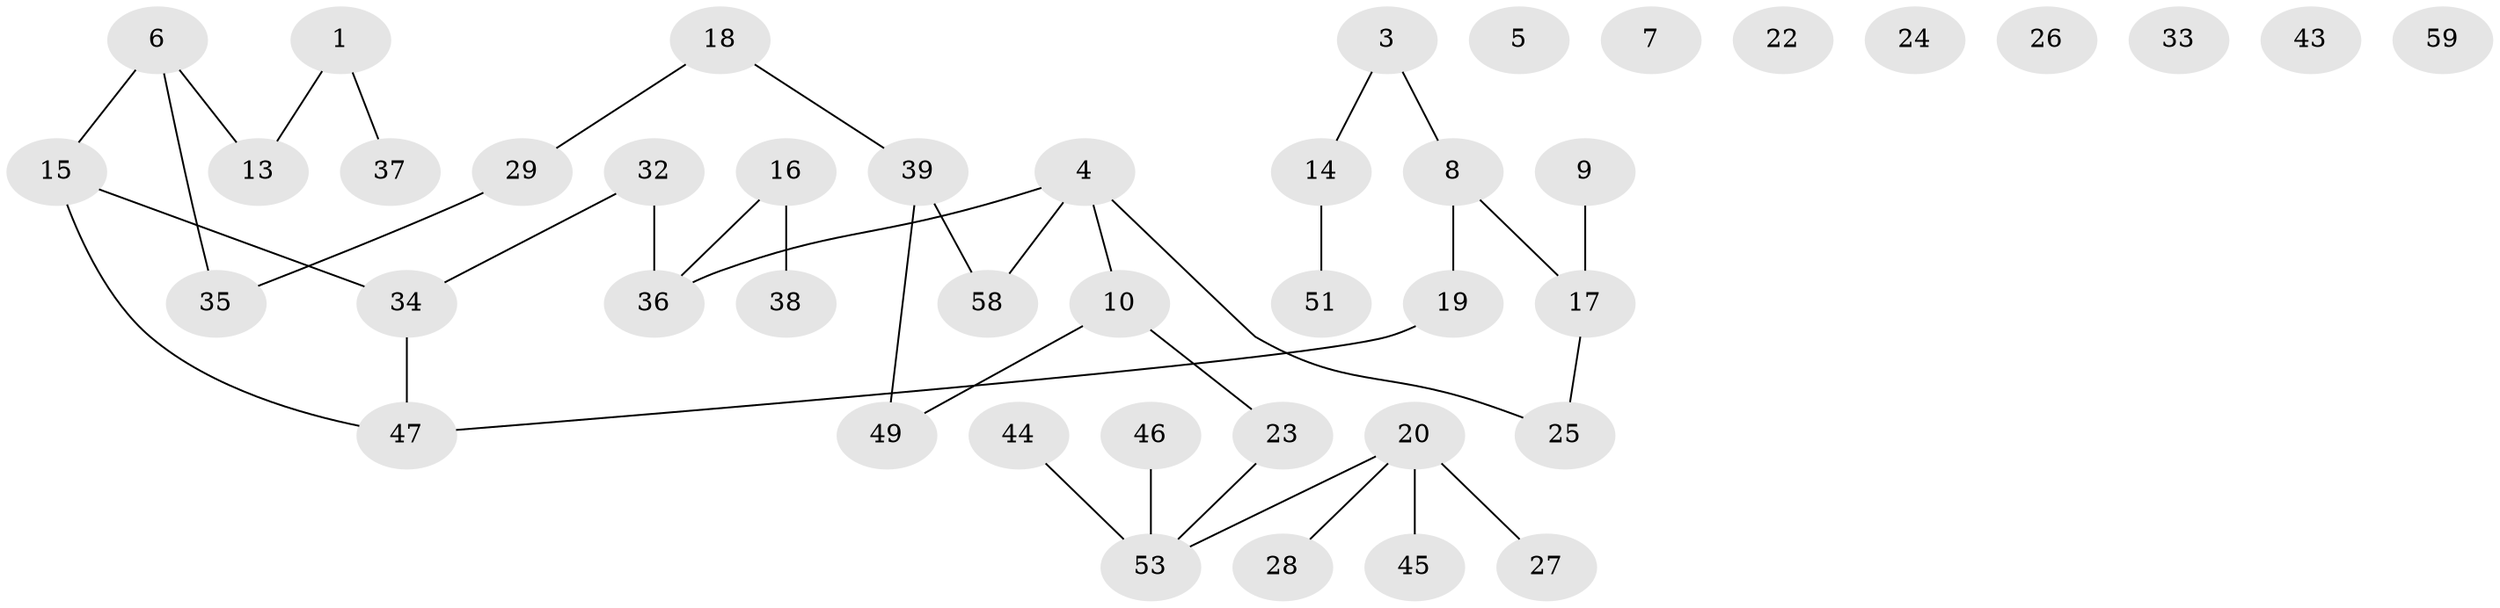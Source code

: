 // original degree distribution, {2: 0.3709677419354839, 4: 0.08064516129032258, 0: 0.12903225806451613, 1: 0.24193548387096775, 3: 0.1774193548387097}
// Generated by graph-tools (version 1.1) at 2025/16/03/04/25 18:16:32]
// undirected, 43 vertices, 38 edges
graph export_dot {
graph [start="1"]
  node [color=gray90,style=filled];
  1 [super="+2"];
  3 [super="+30+42"];
  4 [super="+12"];
  5;
  6 [super="+60+61+50"];
  7;
  8 [super="+11"];
  9;
  10;
  13;
  14;
  15;
  16;
  17;
  18 [super="+48"];
  19 [super="+31"];
  20 [super="+54+52"];
  22;
  23;
  24;
  25;
  26;
  27 [super="+56"];
  28;
  29;
  32;
  33;
  34;
  35;
  36;
  37;
  38;
  39 [super="+41"];
  43;
  44;
  45;
  46;
  47;
  49;
  51;
  53 [super="+55"];
  58;
  59;
  1 -- 13;
  1 -- 37;
  3 -- 14;
  3 -- 8;
  4 -- 10;
  4 -- 25;
  4 -- 36;
  4 -- 58;
  6 -- 35;
  6 -- 13;
  6 -- 15;
  8 -- 17;
  8 -- 19;
  9 -- 17;
  10 -- 23;
  10 -- 49;
  14 -- 51;
  15 -- 34;
  15 -- 47;
  16 -- 36;
  16 -- 38;
  17 -- 25;
  18 -- 29;
  18 -- 39;
  19 -- 47;
  20 -- 27;
  20 -- 53;
  20 -- 45;
  20 -- 28;
  23 -- 53;
  29 -- 35;
  32 -- 34;
  32 -- 36;
  34 -- 47;
  39 -- 49;
  39 -- 58;
  44 -- 53;
  46 -- 53;
}
